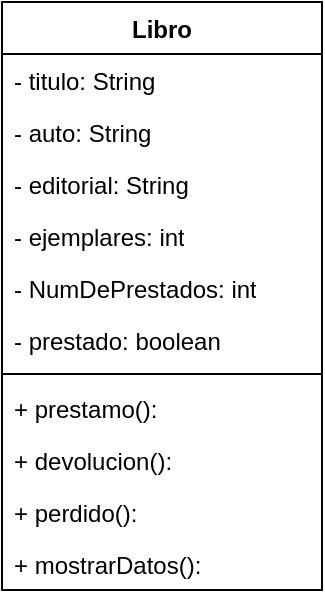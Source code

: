 <mxfile version="21.7.5" type="device">
  <diagram name="Página-1" id="gZ_j_1fmPCeG1Mj25Bc4">
    <mxGraphModel dx="712" dy="820" grid="1" gridSize="10" guides="1" tooltips="1" connect="1" arrows="1" fold="1" page="1" pageScale="1" pageWidth="1169" pageHeight="827" math="0" shadow="0">
      <root>
        <mxCell id="0" />
        <mxCell id="1" parent="0" />
        <mxCell id="DHMpvzhSHEV-zA6ooskd-1" value="Libro" style="swimlane;fontStyle=1;align=center;verticalAlign=top;childLayout=stackLayout;horizontal=1;startSize=26;horizontalStack=0;resizeParent=1;resizeParentMax=0;resizeLast=0;collapsible=1;marginBottom=0;whiteSpace=wrap;html=1;" parent="1" vertex="1">
          <mxGeometry x="110" y="130" width="160" height="294" as="geometry" />
        </mxCell>
        <mxCell id="DHMpvzhSHEV-zA6ooskd-2" value="- titulo: String" style="text;strokeColor=none;fillColor=none;align=left;verticalAlign=top;spacingLeft=4;spacingRight=4;overflow=hidden;rotatable=0;points=[[0,0.5],[1,0.5]];portConstraint=eastwest;whiteSpace=wrap;html=1;" parent="DHMpvzhSHEV-zA6ooskd-1" vertex="1">
          <mxGeometry y="26" width="160" height="26" as="geometry" />
        </mxCell>
        <mxCell id="DHMpvzhSHEV-zA6ooskd-5" value="- auto: String" style="text;strokeColor=none;fillColor=none;align=left;verticalAlign=top;spacingLeft=4;spacingRight=4;overflow=hidden;rotatable=0;points=[[0,0.5],[1,0.5]];portConstraint=eastwest;whiteSpace=wrap;html=1;" parent="DHMpvzhSHEV-zA6ooskd-1" vertex="1">
          <mxGeometry y="52" width="160" height="26" as="geometry" />
        </mxCell>
        <mxCell id="DHMpvzhSHEV-zA6ooskd-6" value="- editorial: String" style="text;strokeColor=none;fillColor=none;align=left;verticalAlign=top;spacingLeft=4;spacingRight=4;overflow=hidden;rotatable=0;points=[[0,0.5],[1,0.5]];portConstraint=eastwest;whiteSpace=wrap;html=1;" parent="DHMpvzhSHEV-zA6ooskd-1" vertex="1">
          <mxGeometry y="78" width="160" height="26" as="geometry" />
        </mxCell>
        <mxCell id="DHMpvzhSHEV-zA6ooskd-7" value="- ejemplares: int" style="text;strokeColor=none;fillColor=none;align=left;verticalAlign=top;spacingLeft=4;spacingRight=4;overflow=hidden;rotatable=0;points=[[0,0.5],[1,0.5]];portConstraint=eastwest;whiteSpace=wrap;html=1;" parent="DHMpvzhSHEV-zA6ooskd-1" vertex="1">
          <mxGeometry y="104" width="160" height="26" as="geometry" />
        </mxCell>
        <mxCell id="DHMpvzhSHEV-zA6ooskd-8" value="- NumDePrestados: int" style="text;strokeColor=none;fillColor=none;align=left;verticalAlign=top;spacingLeft=4;spacingRight=4;overflow=hidden;rotatable=0;points=[[0,0.5],[1,0.5]];portConstraint=eastwest;whiteSpace=wrap;html=1;" parent="DHMpvzhSHEV-zA6ooskd-1" vertex="1">
          <mxGeometry y="130" width="160" height="26" as="geometry" />
        </mxCell>
        <mxCell id="DHMpvzhSHEV-zA6ooskd-9" value="- prestado: boolean" style="text;strokeColor=none;fillColor=none;align=left;verticalAlign=top;spacingLeft=4;spacingRight=4;overflow=hidden;rotatable=0;points=[[0,0.5],[1,0.5]];portConstraint=eastwest;whiteSpace=wrap;html=1;" parent="DHMpvzhSHEV-zA6ooskd-1" vertex="1">
          <mxGeometry y="156" width="160" height="26" as="geometry" />
        </mxCell>
        <mxCell id="DHMpvzhSHEV-zA6ooskd-3" value="" style="line;strokeWidth=1;fillColor=none;align=left;verticalAlign=middle;spacingTop=-1;spacingLeft=3;spacingRight=3;rotatable=0;labelPosition=right;points=[];portConstraint=eastwest;strokeColor=inherit;" parent="DHMpvzhSHEV-zA6ooskd-1" vertex="1">
          <mxGeometry y="182" width="160" height="8" as="geometry" />
        </mxCell>
        <mxCell id="DHMpvzhSHEV-zA6ooskd-4" value="+ prestamo():" style="text;strokeColor=none;fillColor=none;align=left;verticalAlign=top;spacingLeft=4;spacingRight=4;overflow=hidden;rotatable=0;points=[[0,0.5],[1,0.5]];portConstraint=eastwest;whiteSpace=wrap;html=1;" parent="DHMpvzhSHEV-zA6ooskd-1" vertex="1">
          <mxGeometry y="190" width="160" height="26" as="geometry" />
        </mxCell>
        <mxCell id="DHMpvzhSHEV-zA6ooskd-10" value="+ devolucion():" style="text;strokeColor=none;fillColor=none;align=left;verticalAlign=top;spacingLeft=4;spacingRight=4;overflow=hidden;rotatable=0;points=[[0,0.5],[1,0.5]];portConstraint=eastwest;whiteSpace=wrap;html=1;" parent="DHMpvzhSHEV-zA6ooskd-1" vertex="1">
          <mxGeometry y="216" width="160" height="26" as="geometry" />
        </mxCell>
        <mxCell id="DHMpvzhSHEV-zA6ooskd-11" value="+ perdido():&lt;br&gt;" style="text;strokeColor=none;fillColor=none;align=left;verticalAlign=top;spacingLeft=4;spacingRight=4;overflow=hidden;rotatable=0;points=[[0,0.5],[1,0.5]];portConstraint=eastwest;whiteSpace=wrap;html=1;" parent="DHMpvzhSHEV-zA6ooskd-1" vertex="1">
          <mxGeometry y="242" width="160" height="26" as="geometry" />
        </mxCell>
        <mxCell id="DHMpvzhSHEV-zA6ooskd-12" value="+ mostrarDatos():" style="text;strokeColor=none;fillColor=none;align=left;verticalAlign=top;spacingLeft=4;spacingRight=4;overflow=hidden;rotatable=0;points=[[0,0.5],[1,0.5]];portConstraint=eastwest;whiteSpace=wrap;html=1;" parent="DHMpvzhSHEV-zA6ooskd-1" vertex="1">
          <mxGeometry y="268" width="160" height="26" as="geometry" />
        </mxCell>
      </root>
    </mxGraphModel>
  </diagram>
</mxfile>
